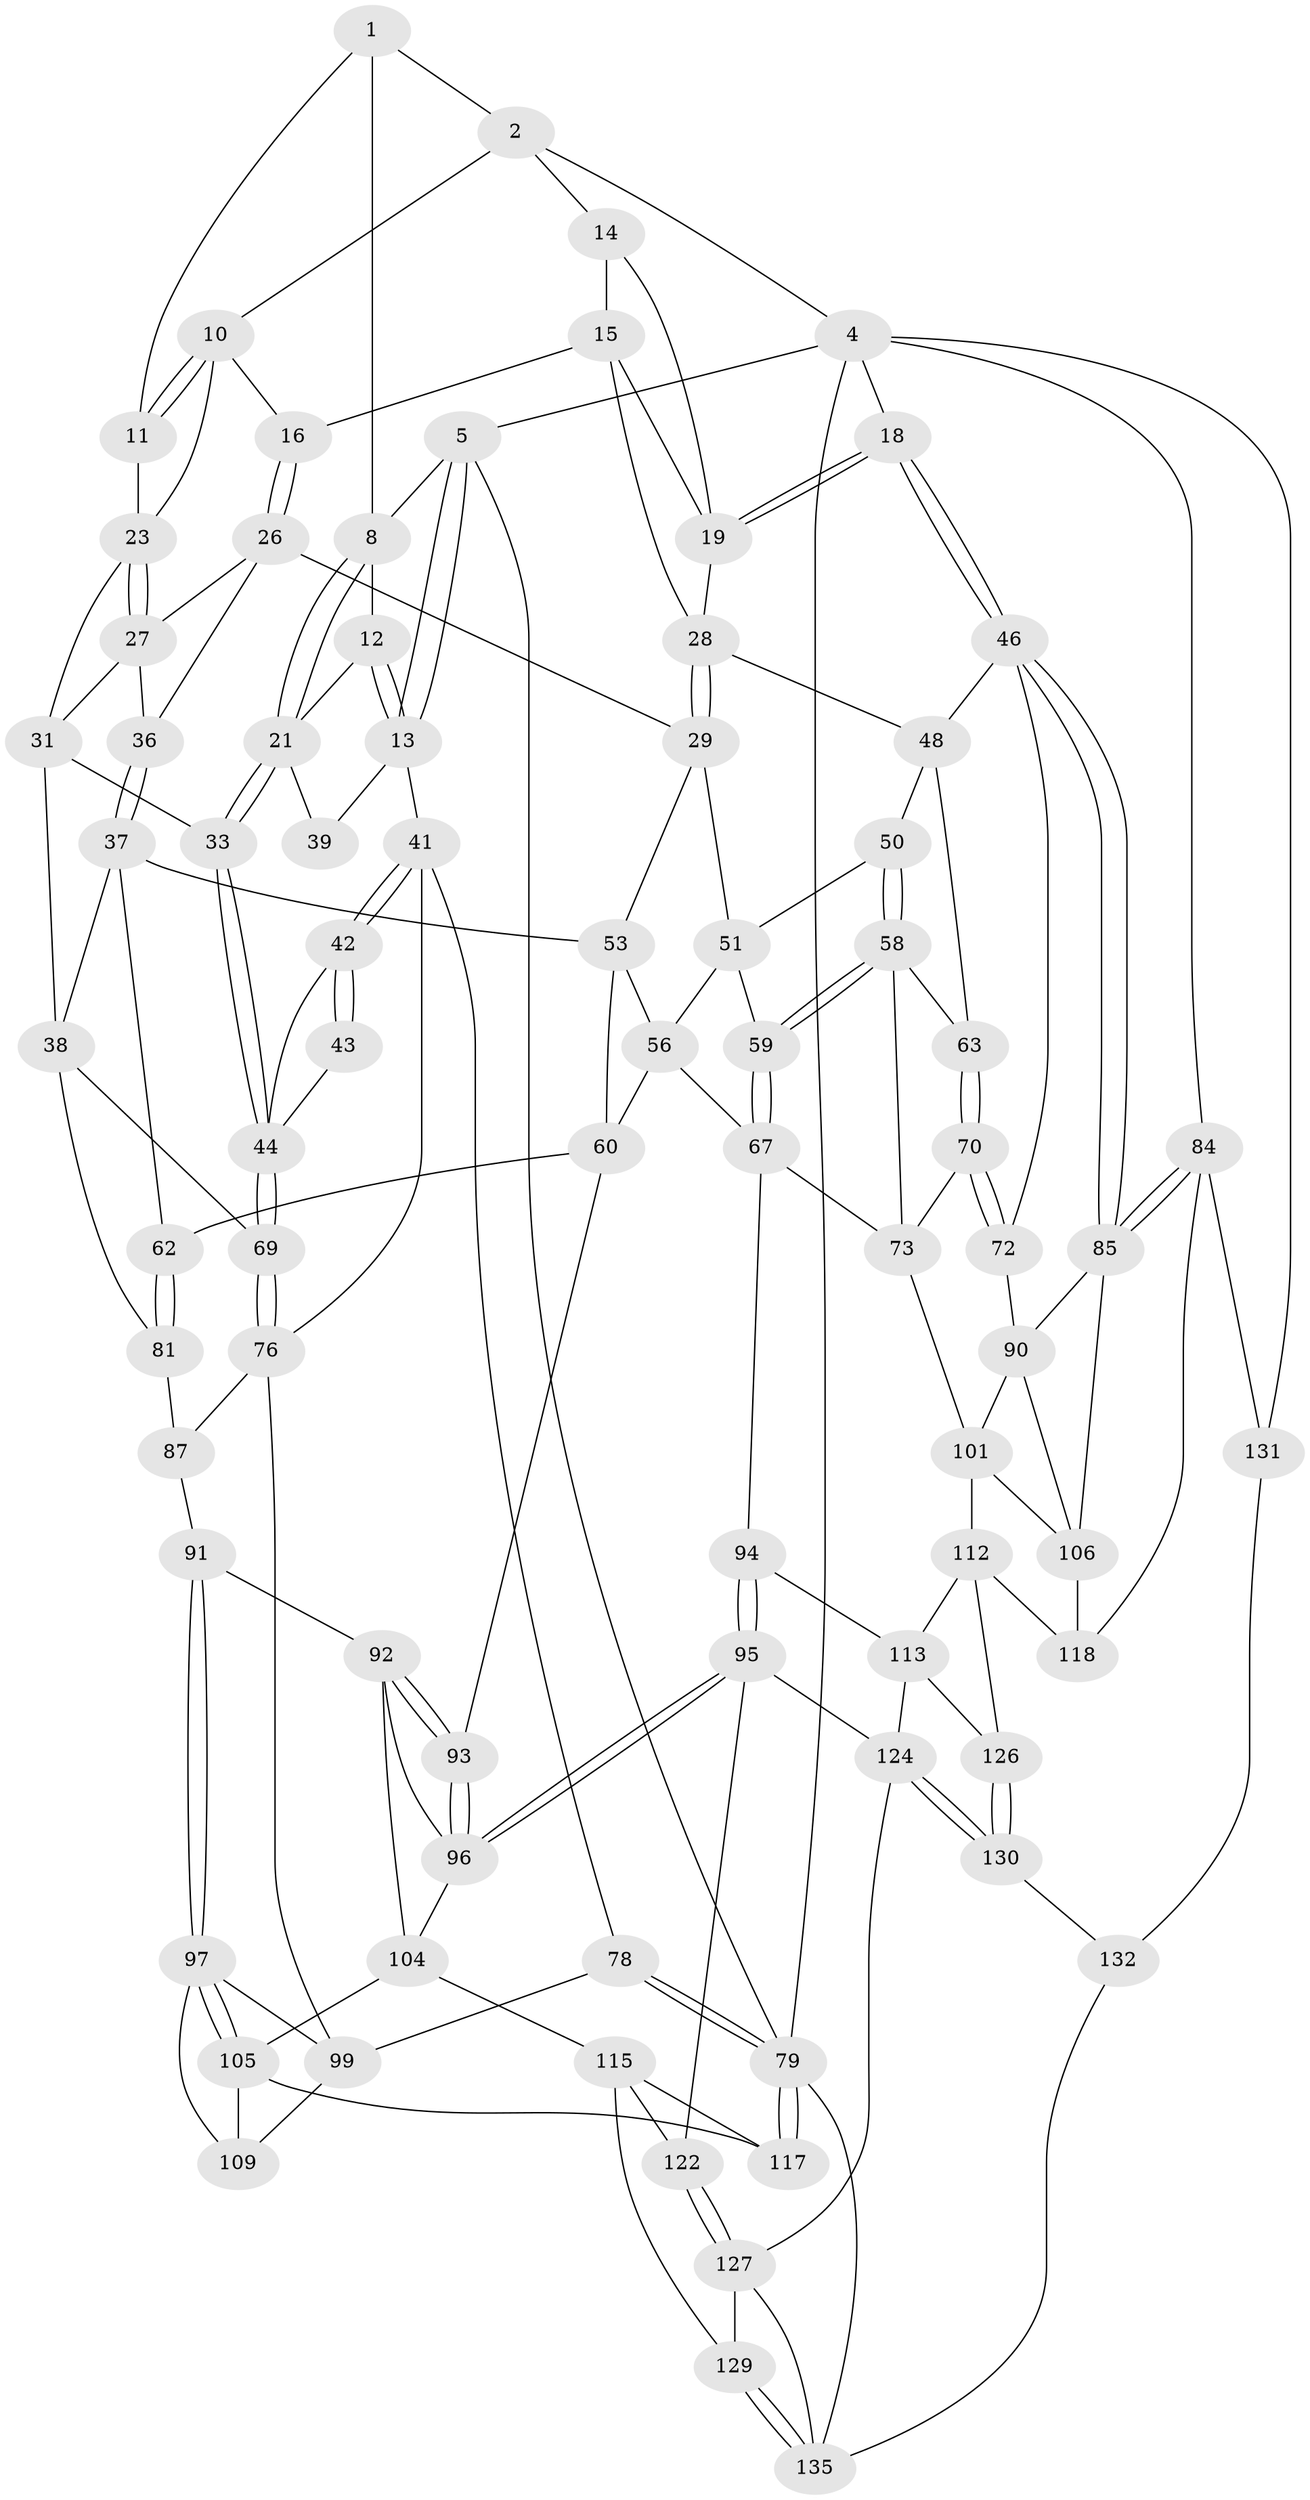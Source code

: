 // original degree distribution, {3: 0.029411764705882353, 4: 0.23529411764705882, 5: 0.4852941176470588, 6: 0.25}
// Generated by graph-tools (version 1.1) at 2025/42/03/06/25 10:42:31]
// undirected, 81 vertices, 182 edges
graph export_dot {
graph [start="1"]
  node [color=gray90,style=filled];
  1 [pos="+0.3998649867963284+0",super="+7"];
  2 [pos="+0.4842270197036245+0",super="+3"];
  4 [pos="+1+0",super="+83"];
  5 [pos="+0+0",super="+6"];
  8 [pos="+0.23684364623113355+0.09573883642503415",super="+9"];
  10 [pos="+0.4783602712662861+0",super="+17"];
  11 [pos="+0.3846795190685213+0.10498917465158367"];
  12 [pos="+0.10116178250166914+0.06155539854314709"];
  13 [pos="+0+0",super="+40"];
  14 [pos="+0.6835134958328334+0"];
  15 [pos="+0.6007283659513458+0.09801768502252117",super="+25"];
  16 [pos="+0.5732851265884261+0.102832667473074"];
  18 [pos="+1+0"];
  19 [pos="+0.7673367848583263+0.16149184809962544",super="+20"];
  21 [pos="+0.18874528843474742+0.16377675645225762",super="+22"];
  23 [pos="+0.4801609167472507+0.13304422208840516",super="+24"];
  26 [pos="+0.5629246601200042+0.20454357698158543",super="+30"];
  27 [pos="+0.4831545705199189+0.16897081000942016",super="+34"];
  28 [pos="+0.6487371999660629+0.23310081492851045",super="+35"];
  29 [pos="+0.621169266694192+0.26373018185789604",super="+52"];
  31 [pos="+0.3683768069104087+0.19144705677141993",super="+32"];
  33 [pos="+0.2447634715401224+0.25020630484287637"];
  36 [pos="+0.47381243243975507+0.2654100365874117"];
  37 [pos="+0.41880191282260804+0.34622876860932633",super="+54"];
  38 [pos="+0.3067280201043319+0.31248850504798725",super="+68"];
  39 [pos="+0.17853897913533626+0.16627622838412917"];
  41 [pos="+0+0.0982971585103222",super="+77"];
  42 [pos="+0+0.10940337248271645"];
  43 [pos="+0.12106589401713128+0.19200190913306878"];
  44 [pos="+0.07241159264727393+0.36895088362213896",super="+45"];
  46 [pos="+1+0.2623389317656716",super="+47"];
  48 [pos="+0.8418877953983408+0.2997147154358137",super="+49"];
  50 [pos="+0.7181640451508621+0.32022096615486634"];
  51 [pos="+0.6382175656004829+0.29509110238950675",super="+55"];
  53 [pos="+0.5639380263061812+0.34173716604104404",super="+57"];
  56 [pos="+0.6314818686652723+0.387910073043092",super="+66"];
  58 [pos="+0.6944226711803472+0.3987789756091347",super="+65"];
  59 [pos="+0.6938546996255486+0.3989518555154645"];
  60 [pos="+0.4981956719799321+0.5082928647082998",super="+61"];
  62 [pos="+0.47445575074791113+0.47047739322408066"];
  63 [pos="+0.8242904284409064+0.3346307682537625",super="+64"];
  67 [pos="+0.668497770137559+0.4961042179674608",super="+75"];
  69 [pos="+0.06803484193856187+0.38435509953479075"];
  70 [pos="+0.8241028982150661+0.5117276436858365",super="+71"];
  72 [pos="+0.8981205562206794+0.4943191522325892"];
  73 [pos="+0.7843214613129427+0.5508847106738681",super="+74"];
  76 [pos="+0.052318901451708116+0.4093070272144204",super="+86"];
  78 [pos="+0+0.6924899778784891"];
  79 [pos="+0+1",super="+80"];
  81 [pos="+0.29299477922552236+0.4533187282855525",super="+82"];
  84 [pos="+1+0.8180011826002899",super="+120"];
  85 [pos="+1+0.6574095777041064",super="+89"];
  87 [pos="+0.15739793281760142+0.49432135983960823",super="+88"];
  90 [pos="+0.9424031082960677+0.5532676025698484",super="+100"];
  91 [pos="+0.30206471919119976+0.5200825888648836"];
  92 [pos="+0.3680475763688507+0.5505355128106321",super="+103"];
  93 [pos="+0.4820137280143857+0.5327291388293888"];
  94 [pos="+0.758723325324828+0.5910531369865171"];
  95 [pos="+0.5361329893208587+0.6598587341210148",super="+121"];
  96 [pos="+0.5073838196764076+0.6249062774219589",super="+110"];
  97 [pos="+0.22370031399880208+0.5998435231646434",super="+98"];
  99 [pos="+0.135315186261889+0.5241687699081471",super="+102"];
  101 [pos="+0.8880918508330401+0.6023945374224713",super="+108"];
  104 [pos="+0.25270860435991027+0.6512865173827349",super="+114"];
  105 [pos="+0.2450928587311765+0.6478149820733595",super="+111"];
  106 [pos="+0.9773987795795918+0.6654021695767097",super="+107"];
  109 [pos="+0.12939776224189725+0.675869003735229"];
  112 [pos="+0.805981481048282+0.6886277980464407",super="+119"];
  113 [pos="+0.7767318986568594+0.6712564329079921",super="+123"];
  115 [pos="+0.3210737207045424+0.8077449842618016",super="+116"];
  117 [pos="+0.12645341657801942+0.7963441464791537"];
  118 [pos="+0.9010685808632095+0.839539861718785"];
  122 [pos="+0.3602486660348245+0.8071732016000666"];
  124 [pos="+0.614761523720549+0.832495329546701",super="+125"];
  126 [pos="+0.8554484649059347+0.8467608090409443"];
  127 [pos="+0.5064815904303726+0.9386795601831107",super="+128"];
  129 [pos="+0.3026135758440215+0.8445195359736939"];
  130 [pos="+0.7246762308226852+0.9468921198894198"];
  131 [pos="+0.9066778839105812+0.8962440428325509",super="+134"];
  132 [pos="+0.8395550952006767+1",super="+133"];
  135 [pos="+0.07558476179036935+1",super="+136"];
  1 -- 2;
  1 -- 8;
  1 -- 11;
  2 -- 10;
  2 -- 4;
  2 -- 14;
  4 -- 5;
  4 -- 18;
  4 -- 84;
  4 -- 79;
  4 -- 131;
  5 -- 13;
  5 -- 13;
  5 -- 79;
  5 -- 8;
  8 -- 21;
  8 -- 21;
  8 -- 12;
  10 -- 11;
  10 -- 11;
  10 -- 16;
  10 -- 23;
  11 -- 23;
  12 -- 13;
  12 -- 13;
  12 -- 21;
  13 -- 41;
  13 -- 39;
  14 -- 15;
  14 -- 19;
  15 -- 16;
  15 -- 28;
  15 -- 19;
  16 -- 26;
  16 -- 26;
  18 -- 19;
  18 -- 19;
  18 -- 46;
  18 -- 46;
  19 -- 28;
  21 -- 33;
  21 -- 33;
  21 -- 39;
  23 -- 27;
  23 -- 27;
  23 -- 31;
  26 -- 27;
  26 -- 36;
  26 -- 29;
  27 -- 36;
  27 -- 31;
  28 -- 29;
  28 -- 29;
  28 -- 48;
  29 -- 53;
  29 -- 51;
  31 -- 33;
  31 -- 38;
  33 -- 44;
  33 -- 44;
  36 -- 37;
  36 -- 37;
  37 -- 38;
  37 -- 53;
  37 -- 62;
  38 -- 81;
  38 -- 69;
  41 -- 42;
  41 -- 42;
  41 -- 76;
  41 -- 78;
  42 -- 43;
  42 -- 43;
  42 -- 44;
  43 -- 44;
  44 -- 69;
  44 -- 69;
  46 -- 85;
  46 -- 85;
  46 -- 48;
  46 -- 72;
  48 -- 63;
  48 -- 50;
  50 -- 51;
  50 -- 58;
  50 -- 58;
  51 -- 56;
  51 -- 59;
  53 -- 56;
  53 -- 60;
  56 -- 67;
  56 -- 60;
  58 -- 59;
  58 -- 59;
  58 -- 73;
  58 -- 63;
  59 -- 67;
  59 -- 67;
  60 -- 93;
  60 -- 62;
  62 -- 81;
  62 -- 81;
  63 -- 70 [weight=2];
  63 -- 70;
  67 -- 94;
  67 -- 73;
  69 -- 76;
  69 -- 76;
  70 -- 72;
  70 -- 72;
  70 -- 73;
  72 -- 90;
  73 -- 101;
  76 -- 99;
  76 -- 87;
  78 -- 79;
  78 -- 79;
  78 -- 99;
  79 -- 117;
  79 -- 117;
  79 -- 135;
  81 -- 87 [weight=2];
  84 -- 85;
  84 -- 85;
  84 -- 131;
  84 -- 118;
  85 -- 90;
  85 -- 106;
  87 -- 91;
  90 -- 101;
  90 -- 106;
  91 -- 92;
  91 -- 97;
  91 -- 97;
  92 -- 93;
  92 -- 93;
  92 -- 104;
  92 -- 96;
  93 -- 96;
  93 -- 96;
  94 -- 95;
  94 -- 95;
  94 -- 113;
  95 -- 96;
  95 -- 96;
  95 -- 122;
  95 -- 124;
  96 -- 104;
  97 -- 105;
  97 -- 105;
  97 -- 99;
  97 -- 109;
  99 -- 109;
  101 -- 112;
  101 -- 106;
  104 -- 105;
  104 -- 115;
  105 -- 117;
  105 -- 109;
  106 -- 118;
  112 -- 113;
  112 -- 126;
  112 -- 118;
  113 -- 124;
  113 -- 126;
  115 -- 122;
  115 -- 129;
  115 -- 117;
  122 -- 127;
  122 -- 127;
  124 -- 130;
  124 -- 130;
  124 -- 127;
  126 -- 130;
  126 -- 130;
  127 -- 129;
  127 -- 135;
  129 -- 135;
  129 -- 135;
  130 -- 132;
  131 -- 132 [weight=2];
  132 -- 135;
}

